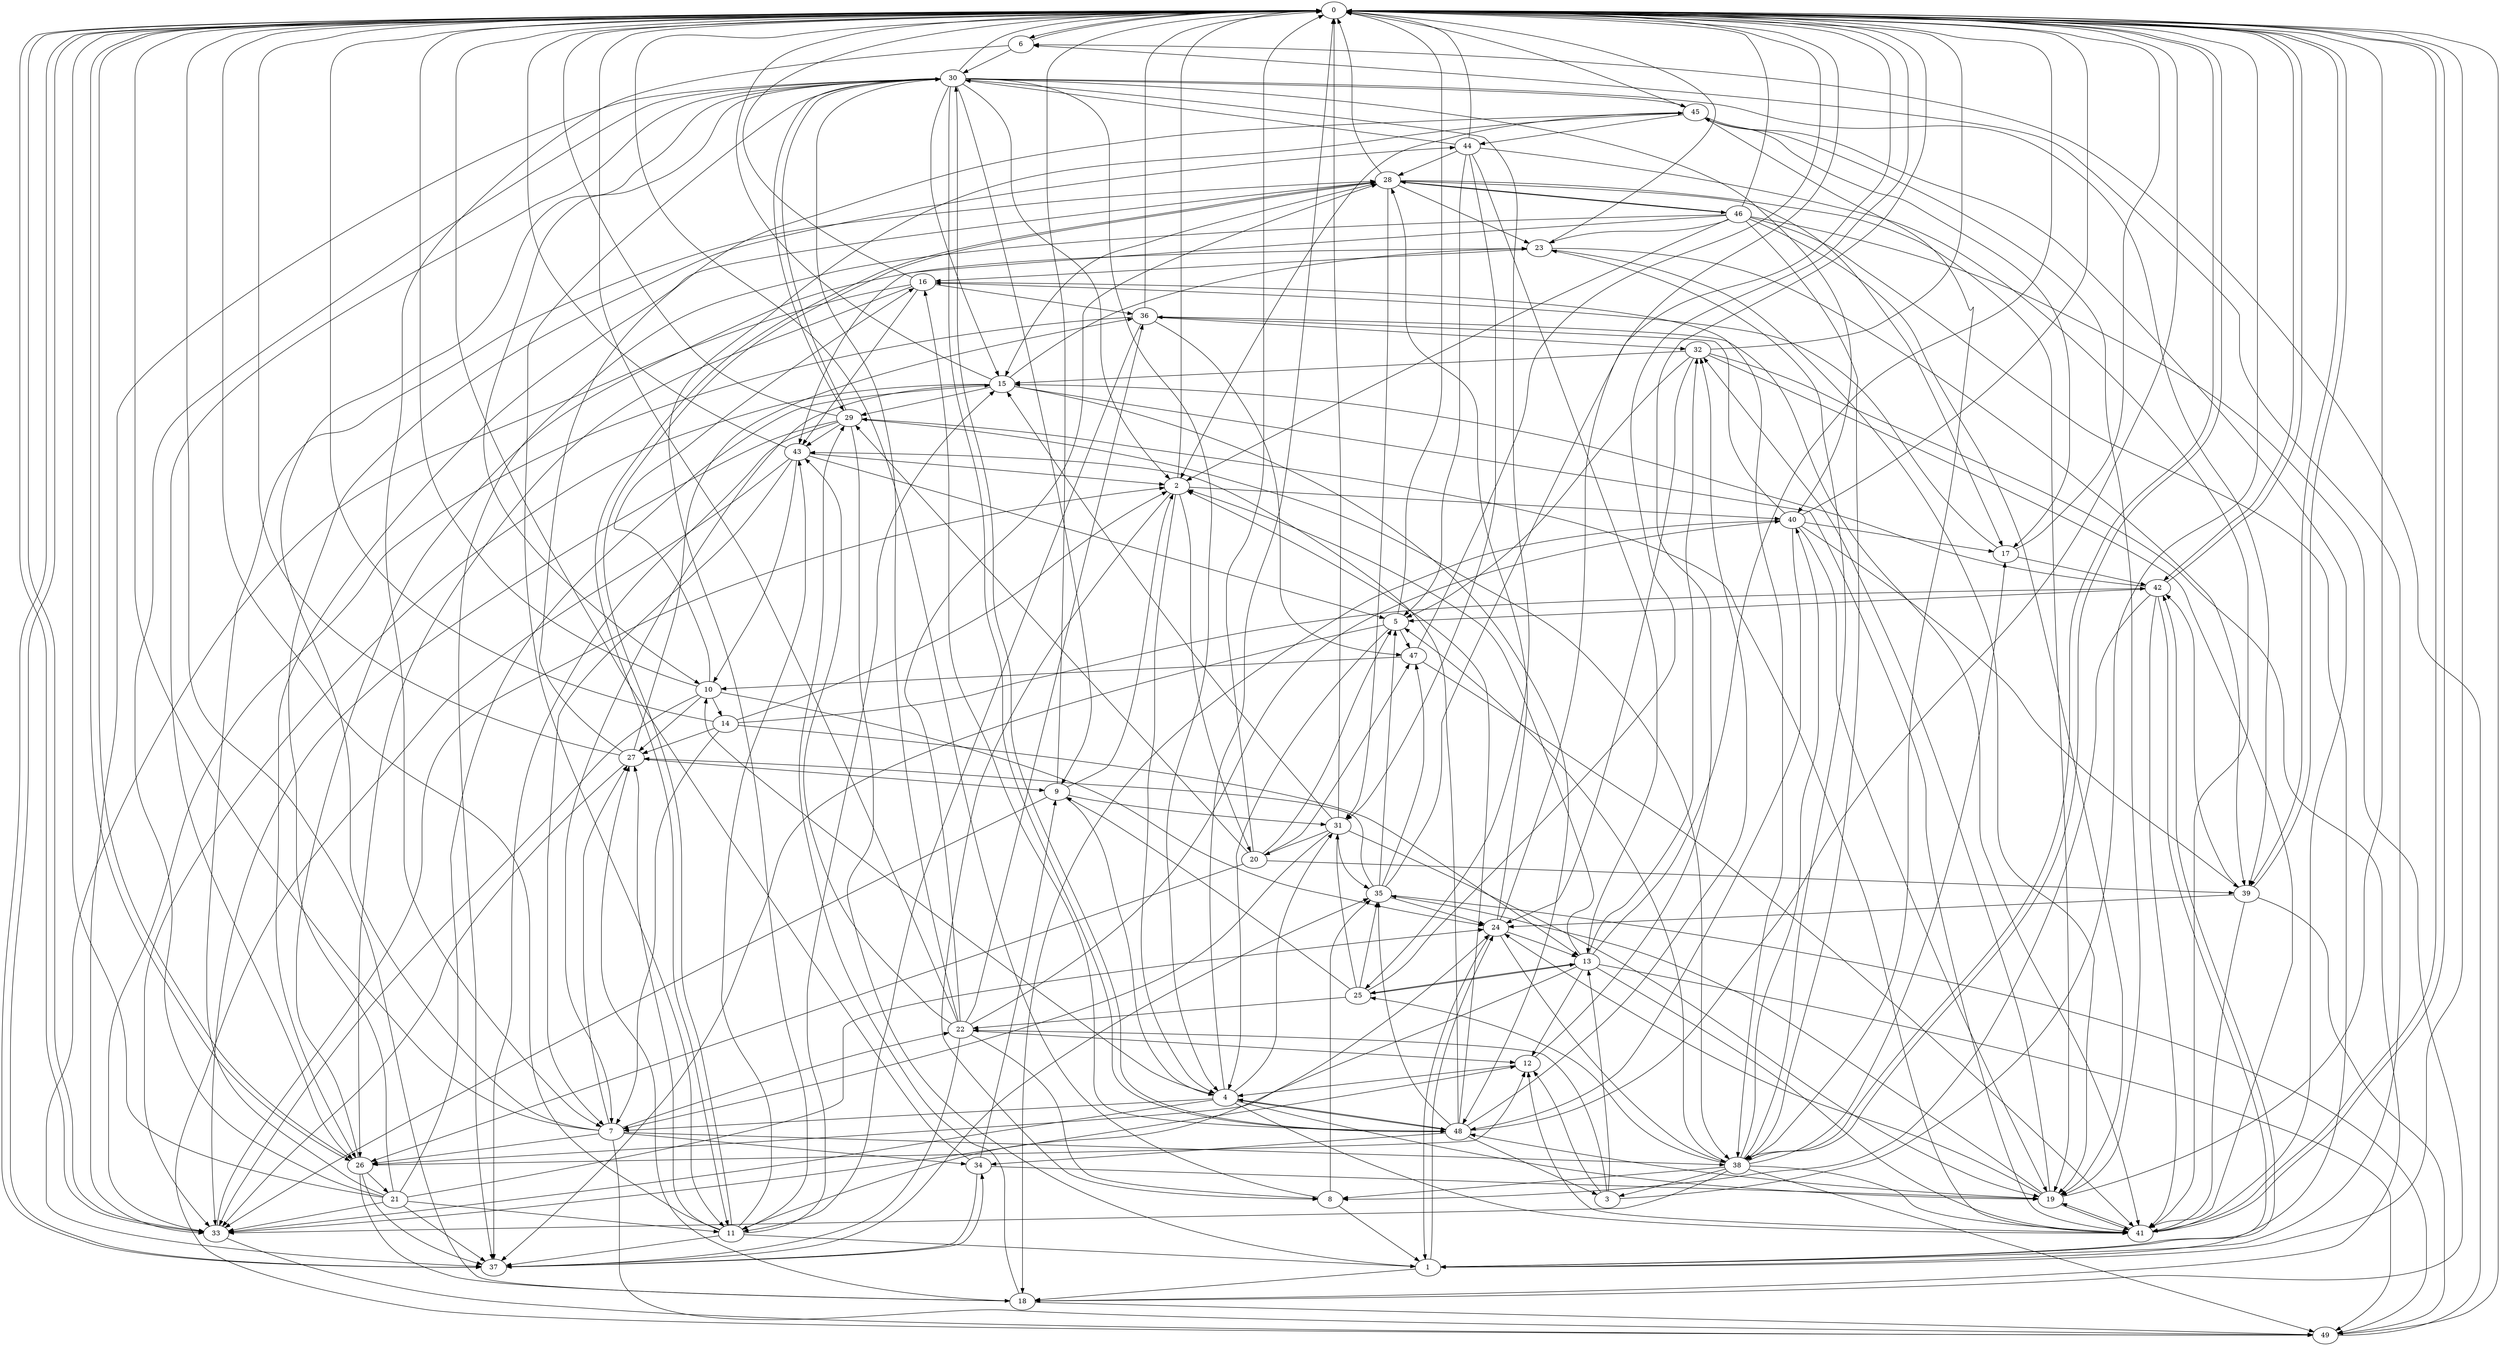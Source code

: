 strict digraph "" {
	0	 [component_delay=3];
	6	 [component_delay=3];
	0 -> 6	 [wire_delay=1];
	26	 [component_delay=3];
	0 -> 26	 [wire_delay=1];
	33	 [component_delay=3];
	0 -> 33	 [wire_delay=1];
	37	 [component_delay=3];
	0 -> 37	 [wire_delay=1];
	38	 [component_delay=3];
	0 -> 38	 [wire_delay=1];
	39	 [component_delay=3];
	0 -> 39	 [wire_delay=1];
	41	 [component_delay=3];
	0 -> 41	 [wire_delay=1];
	42	 [component_delay=3];
	0 -> 42	 [wire_delay=1];
	1	 [component_delay=3];
	1 -> 0	 [wire_delay=1];
	1 -> 6	 [wire_delay=1];
	18	 [component_delay=3];
	1 -> 18	 [wire_delay=1];
	24	 [component_delay=3];
	1 -> 24	 [wire_delay=1];
	1 -> 42	 [wire_delay=1];
	2	 [component_delay=3];
	2 -> 0	 [wire_delay=1];
	4	 [component_delay=3];
	2 -> 4	 [wire_delay=1];
	8	 [component_delay=3];
	2 -> 8	 [wire_delay=1];
	20	 [component_delay=3];
	2 -> 20	 [wire_delay=1];
	40	 [component_delay=3];
	2 -> 40	 [wire_delay=1];
	3	 [component_delay=3];
	3 -> 0	 [wire_delay=1];
	12	 [component_delay=3];
	3 -> 12	 [wire_delay=1];
	13	 [component_delay=3];
	3 -> 13	 [wire_delay=1];
	22	 [component_delay=3];
	3 -> 22	 [wire_delay=1];
	4 -> 0	 [wire_delay=1];
	7	 [component_delay=3];
	4 -> 7	 [wire_delay=1];
	10	 [component_delay=3];
	4 -> 10	 [wire_delay=1];
	19	 [component_delay=3];
	4 -> 19	 [wire_delay=1];
	31	 [component_delay=3];
	4 -> 31	 [wire_delay=1];
	4 -> 33	 [wire_delay=1];
	4 -> 41	 [wire_delay=1];
	48	 [component_delay=3];
	4 -> 48	 [wire_delay=1];
	5	 [component_delay=3];
	5 -> 0	 [wire_delay=1];
	5 -> 4	 [wire_delay=1];
	5 -> 37	 [wire_delay=1];
	47	 [component_delay=3];
	5 -> 47	 [wire_delay=1];
	6 -> 0	 [wire_delay=1];
	6 -> 7	 [wire_delay=1];
	30	 [component_delay=3];
	6 -> 30	 [wire_delay=1];
	7 -> 0	 [wire_delay=1];
	7 -> 22	 [wire_delay=1];
	7 -> 26	 [wire_delay=1];
	27	 [component_delay=3];
	7 -> 27	 [wire_delay=1];
	7 -> 30	 [wire_delay=1];
	34	 [component_delay=3];
	7 -> 34	 [wire_delay=1];
	7 -> 38	 [wire_delay=1];
	49	 [component_delay=3];
	7 -> 49	 [wire_delay=1];
	8 -> 0	 [wire_delay=1];
	8 -> 1	 [wire_delay=1];
	35	 [component_delay=3];
	8 -> 35	 [wire_delay=1];
	9	 [component_delay=3];
	9 -> 0	 [wire_delay=1];
	9 -> 2	 [wire_delay=1];
	9 -> 4	 [wire_delay=1];
	9 -> 31	 [wire_delay=1];
	9 -> 33	 [wire_delay=1];
	10 -> 0	 [wire_delay=1];
	14	 [component_delay=3];
	10 -> 14	 [wire_delay=1];
	16	 [component_delay=3];
	10 -> 16	 [wire_delay=1];
	10 -> 24	 [wire_delay=1];
	10 -> 27	 [wire_delay=1];
	10 -> 33	 [wire_delay=1];
	11	 [component_delay=3];
	11 -> 0	 [wire_delay=1];
	11 -> 1	 [wire_delay=1];
	15	 [component_delay=3];
	11 -> 15	 [wire_delay=1];
	11 -> 24	 [wire_delay=1];
	11 -> 27	 [wire_delay=1];
	28	 [component_delay=3];
	11 -> 28	 [wire_delay=1];
	11 -> 37	 [wire_delay=1];
	43	 [component_delay=3];
	11 -> 43	 [wire_delay=1];
	12 -> 0	 [wire_delay=1];
	12 -> 4	 [wire_delay=1];
	13 -> 0	 [wire_delay=1];
	13 -> 2	 [wire_delay=1];
	13 -> 12	 [wire_delay=1];
	25	 [component_delay=3];
	13 -> 25	 [wire_delay=1];
	13 -> 26	 [wire_delay=1];
	32	 [component_delay=3];
	13 -> 32	 [wire_delay=1];
	13 -> 41	 [wire_delay=1];
	13 -> 49	 [wire_delay=1];
	14 -> 0	 [wire_delay=1];
	14 -> 2	 [wire_delay=1];
	14 -> 7	 [wire_delay=1];
	14 -> 13	 [wire_delay=1];
	14 -> 27	 [wire_delay=1];
	14 -> 42	 [wire_delay=1];
	15 -> 0	 [wire_delay=1];
	15 -> 7	 [wire_delay=1];
	23	 [component_delay=3];
	15 -> 23	 [wire_delay=1];
	29	 [component_delay=3];
	15 -> 29	 [wire_delay=1];
	15 -> 33	 [wire_delay=1];
	15 -> 41	 [wire_delay=1];
	15 -> 48	 [wire_delay=1];
	16 -> 0	 [wire_delay=1];
	16 -> 26	 [wire_delay=1];
	36	 [component_delay=3];
	16 -> 36	 [wire_delay=1];
	16 -> 37	 [wire_delay=1];
	16 -> 38	 [wire_delay=1];
	16 -> 43	 [wire_delay=1];
	17	 [component_delay=3];
	17 -> 0	 [wire_delay=1];
	17 -> 16	 [wire_delay=1];
	17 -> 42	 [wire_delay=1];
	18 -> 0	 [wire_delay=1];
	18 -> 27	 [wire_delay=1];
	18 -> 29	 [wire_delay=1];
	18 -> 49	 [wire_delay=1];
	19 -> 0	 [wire_delay=1];
	19 -> 24	 [wire_delay=1];
	19 -> 32	 [wire_delay=1];
	19 -> 35	 [wire_delay=1];
	19 -> 41	 [wire_delay=1];
	19 -> 48	 [wire_delay=1];
	20 -> 0	 [wire_delay=1];
	20 -> 5	 [wire_delay=1];
	20 -> 26	 [wire_delay=1];
	20 -> 29	 [wire_delay=1];
	20 -> 39	 [wire_delay=1];
	20 -> 47	 [wire_delay=1];
	21	 [component_delay=3];
	21 -> 0	 [wire_delay=1];
	21 -> 11	 [wire_delay=1];
	21 -> 15	 [wire_delay=1];
	21 -> 24	 [wire_delay=1];
	21 -> 28	 [wire_delay=1];
	21 -> 30	 [wire_delay=1];
	21 -> 33	 [wire_delay=1];
	21 -> 37	 [wire_delay=1];
	44	 [component_delay=3];
	21 -> 44	 [wire_delay=1];
	22 -> 0	 [wire_delay=1];
	22 -> 8	 [wire_delay=1];
	22 -> 12	 [wire_delay=1];
	22 -> 28	 [wire_delay=1];
	22 -> 30	 [wire_delay=1];
	22 -> 36	 [wire_delay=1];
	22 -> 37	 [wire_delay=1];
	22 -> 40	 [wire_delay=1];
	22 -> 43	 [wire_delay=1];
	23 -> 0	 [wire_delay=1];
	23 -> 16	 [wire_delay=1];
	23 -> 19	 [wire_delay=1];
	23 -> 39	 [wire_delay=1];
	24 -> 0	 [wire_delay=1];
	24 -> 1	 [wire_delay=1];
	24 -> 13	 [wire_delay=1];
	24 -> 28	 [wire_delay=1];
	24 -> 38	 [wire_delay=1];
	25 -> 0	 [wire_delay=1];
	25 -> 9	 [wire_delay=1];
	25 -> 13	 [wire_delay=1];
	25 -> 22	 [wire_delay=1];
	25 -> 31	 [wire_delay=1];
	25 -> 35	 [wire_delay=1];
	26 -> 0	 [wire_delay=1];
	26 -> 12	 [wire_delay=1];
	26 -> 18	 [wire_delay=1];
	26 -> 21	 [wire_delay=1];
	26 -> 23	 [wire_delay=1];
	26 -> 37	 [wire_delay=1];
	27 -> 0	 [wire_delay=1];
	27 -> 9	 [wire_delay=1];
	27 -> 33	 [wire_delay=1];
	27 -> 36	 [wire_delay=1];
	45	 [component_delay=3];
	27 -> 45	 [wire_delay=1];
	28 -> 0	 [wire_delay=1];
	28 -> 11	 [wire_delay=1];
	28 -> 15	 [wire_delay=1];
	28 -> 17	 [wire_delay=1];
	28 -> 19	 [wire_delay=1];
	28 -> 23	 [wire_delay=1];
	28 -> 26	 [wire_delay=1];
	28 -> 31	 [wire_delay=1];
	46	 [component_delay=3];
	28 -> 46	 [wire_delay=1];
	29 -> 0	 [wire_delay=1];
	29 -> 1	 [wire_delay=1];
	29 -> 30	 [wire_delay=1];
	29 -> 33	 [wire_delay=1];
	29 -> 37	 [wire_delay=1];
	29 -> 38	 [wire_delay=1];
	29 -> 43	 [wire_delay=1];
	30 -> 0	 [wire_delay=1];
	30 -> 2	 [wire_delay=1];
	30 -> 4	 [wire_delay=1];
	30 -> 9	 [wire_delay=1];
	30 -> 10	 [wire_delay=1];
	30 -> 11	 [wire_delay=1];
	30 -> 15	 [wire_delay=1];
	30 -> 25	 [wire_delay=1];
	30 -> 26	 [wire_delay=1];
	30 -> 29	 [wire_delay=1];
	30 -> 33	 [wire_delay=1];
	30 -> 39	 [wire_delay=1];
	30 -> 40	 [wire_delay=1];
	30 -> 45	 [wire_delay=1];
	30 -> 48	 [wire_delay=1];
	31 -> 0	 [wire_delay=1];
	31 -> 7	 [wire_delay=1];
	31 -> 15	 [wire_delay=1];
	31 -> 19	 [wire_delay=1];
	31 -> 20	 [wire_delay=1];
	31 -> 35	 [wire_delay=1];
	32 -> 0	 [wire_delay=1];
	32 -> 5	 [wire_delay=1];
	32 -> 15	 [wire_delay=1];
	32 -> 18	 [wire_delay=1];
	32 -> 24	 [wire_delay=1];
	32 -> 41	 [wire_delay=1];
	33 -> 0	 [wire_delay=1];
	33 -> 2	 [wire_delay=1];
	33 -> 12	 [wire_delay=1];
	33 -> 49	 [wire_delay=1];
	34 -> 0	 [wire_delay=1];
	34 -> 9	 [wire_delay=1];
	34 -> 19	 [wire_delay=1];
	34 -> 37	 [wire_delay=1];
	35 -> 0	 [wire_delay=1];
	35 -> 5	 [wire_delay=1];
	35 -> 24	 [wire_delay=1];
	35 -> 27	 [wire_delay=1];
	35 -> 47	 [wire_delay=1];
	35 -> 49	 [wire_delay=1];
	36 -> 0	 [wire_delay=1];
	36 -> 11	 [wire_delay=1];
	36 -> 32	 [wire_delay=1];
	36 -> 33	 [wire_delay=1];
	36 -> 41	 [wire_delay=1];
	36 -> 47	 [wire_delay=1];
	37 -> 0	 [wire_delay=1];
	37 -> 34	 [wire_delay=1];
	37 -> 35	 [wire_delay=1];
	38 -> 0	 [wire_delay=1];
	38 -> 3	 [wire_delay=1];
	38 -> 5	 [wire_delay=1];
	38 -> 8	 [wire_delay=1];
	38 -> 17	 [wire_delay=1];
	38 -> 23	 [wire_delay=1];
	38 -> 25	 [wire_delay=1];
	38 -> 33	 [wire_delay=1];
	38 -> 40	 [wire_delay=1];
	38 -> 41	 [wire_delay=1];
	38 -> 49	 [wire_delay=1];
	39 -> 0	 [wire_delay=1];
	39 -> 24	 [wire_delay=1];
	39 -> 41	 [wire_delay=1];
	39 -> 42	 [wire_delay=1];
	39 -> 49	 [wire_delay=1];
	40 -> 0	 [wire_delay=1];
	40 -> 17	 [wire_delay=1];
	40 -> 18	 [wire_delay=1];
	40 -> 19	 [wire_delay=1];
	40 -> 36	 [wire_delay=1];
	40 -> 39	 [wire_delay=1];
	40 -> 48	 [wire_delay=1];
	41 -> 0	 [wire_delay=1];
	41 -> 12	 [wire_delay=1];
	41 -> 19	 [wire_delay=1];
	41 -> 29	 [wire_delay=1];
	41 -> 45	 [wire_delay=1];
	42 -> 0	 [wire_delay=1];
	42 -> 1	 [wire_delay=1];
	42 -> 5	 [wire_delay=1];
	42 -> 8	 [wire_delay=1];
	42 -> 15	 [wire_delay=1];
	42 -> 41	 [wire_delay=1];
	43 -> 0	 [wire_delay=1];
	43 -> 2	 [wire_delay=1];
	43 -> 5	 [wire_delay=1];
	43 -> 7	 [wire_delay=1];
	43 -> 10	 [wire_delay=1];
	43 -> 49	 [wire_delay=1];
	44 -> 0	 [wire_delay=1];
	44 -> 5	 [wire_delay=1];
	44 -> 13	 [wire_delay=1];
	44 -> 28	 [wire_delay=1];
	44 -> 30	 [wire_delay=1];
	44 -> 31	 [wire_delay=1];
	44 -> 41	 [wire_delay=1];
	45 -> 0	 [wire_delay=1];
	45 -> 2	 [wire_delay=1];
	45 -> 11	 [wire_delay=1];
	45 -> 17	 [wire_delay=1];
	45 -> 19	 [wire_delay=1];
	45 -> 38	 [wire_delay=1];
	45 -> 44	 [wire_delay=1];
	46 -> 0	 [wire_delay=1];
	46 -> 1	 [wire_delay=1];
	46 -> 2	 [wire_delay=1];
	46 -> 18	 [wire_delay=1];
	46 -> 19	 [wire_delay=1];
	46 -> 23	 [wire_delay=1];
	46 -> 28	 [wire_delay=1];
	46 -> 37	 [wire_delay=1];
	46 -> 38	 [wire_delay=1];
	46 -> 43	 [wire_delay=1];
	47 -> 0	 [wire_delay=1];
	47 -> 10	 [wire_delay=1];
	47 -> 41	 [wire_delay=1];
	48 -> 0	 [wire_delay=1];
	48 -> 2	 [wire_delay=1];
	48 -> 3	 [wire_delay=1];
	48 -> 4	 [wire_delay=1];
	48 -> 16	 [wire_delay=1];
	48 -> 30	 [wire_delay=1];
	48 -> 32	 [wire_delay=1];
	48 -> 34	 [wire_delay=1];
	48 -> 35	 [wire_delay=1];
	48 -> 43	 [wire_delay=1];
	49 -> 0	 [wire_delay=1];
	49 -> 6	 [wire_delay=1];
}
